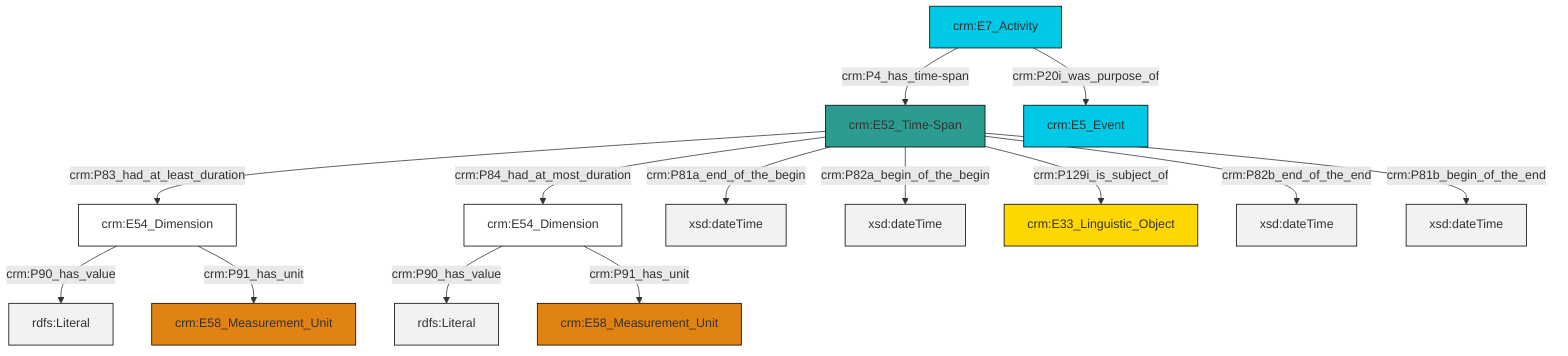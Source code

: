 graph TD
classDef Literal fill:#f2f2f2,stroke:#000000;
classDef CRM_Entity fill:#FFFFFF,stroke:#000000;
classDef Temporal_Entity fill:#00C9E6, stroke:#000000;
classDef Type fill:#E18312, stroke:#000000;
classDef Time-Span fill:#2C9C91, stroke:#000000;
classDef Appellation fill:#FFEB7F, stroke:#000000;
classDef Place fill:#008836, stroke:#000000;
classDef Persistent_Item fill:#B266B2, stroke:#000000;
classDef Conceptual_Object fill:#FFD700, stroke:#000000;
classDef Physical_Thing fill:#D2B48C, stroke:#000000;
classDef Actor fill:#f58aad, stroke:#000000;
classDef PC_Classes fill:#4ce600, stroke:#000000;
classDef Multi fill:#cccccc,stroke:#000000;

2["crm:E54_Dimension"]:::CRM_Entity -->|crm:P90_has_value| 3[rdfs:Literal]:::Literal
6["crm:E52_Time-Span"]:::Time-Span -->|crm:P81a_end_of_the_begin| 7[xsd:dateTime]:::Literal
6["crm:E52_Time-Span"]:::Time-Span -->|crm:P83_had_at_least_duration| 2["crm:E54_Dimension"]:::CRM_Entity
0["crm:E7_Activity"]:::Temporal_Entity -->|crm:P20i_was_purpose_of| 9["crm:E5_Event"]:::Temporal_Entity
6["crm:E52_Time-Span"]:::Time-Span -->|crm:P84_had_at_most_duration| 4["crm:E54_Dimension"]:::CRM_Entity
2["crm:E54_Dimension"]:::CRM_Entity -->|crm:P91_has_unit| 10["crm:E58_Measurement_Unit"]:::Type
6["crm:E52_Time-Span"]:::Time-Span -->|crm:P82a_begin_of_the_begin| 11[xsd:dateTime]:::Literal
6["crm:E52_Time-Span"]:::Time-Span -->|crm:P129i_is_subject_of| 12["crm:E33_Linguistic_Object"]:::Conceptual_Object
6["crm:E52_Time-Span"]:::Time-Span -->|crm:P82b_end_of_the_end| 13[xsd:dateTime]:::Literal
4["crm:E54_Dimension"]:::CRM_Entity -->|crm:P90_has_value| 18[rdfs:Literal]:::Literal
6["crm:E52_Time-Span"]:::Time-Span -->|crm:P81b_begin_of_the_end| 19[xsd:dateTime]:::Literal
0["crm:E7_Activity"]:::Temporal_Entity -->|crm:P4_has_time-span| 6["crm:E52_Time-Span"]:::Time-Span
4["crm:E54_Dimension"]:::CRM_Entity -->|crm:P91_has_unit| 15["crm:E58_Measurement_Unit"]:::Type